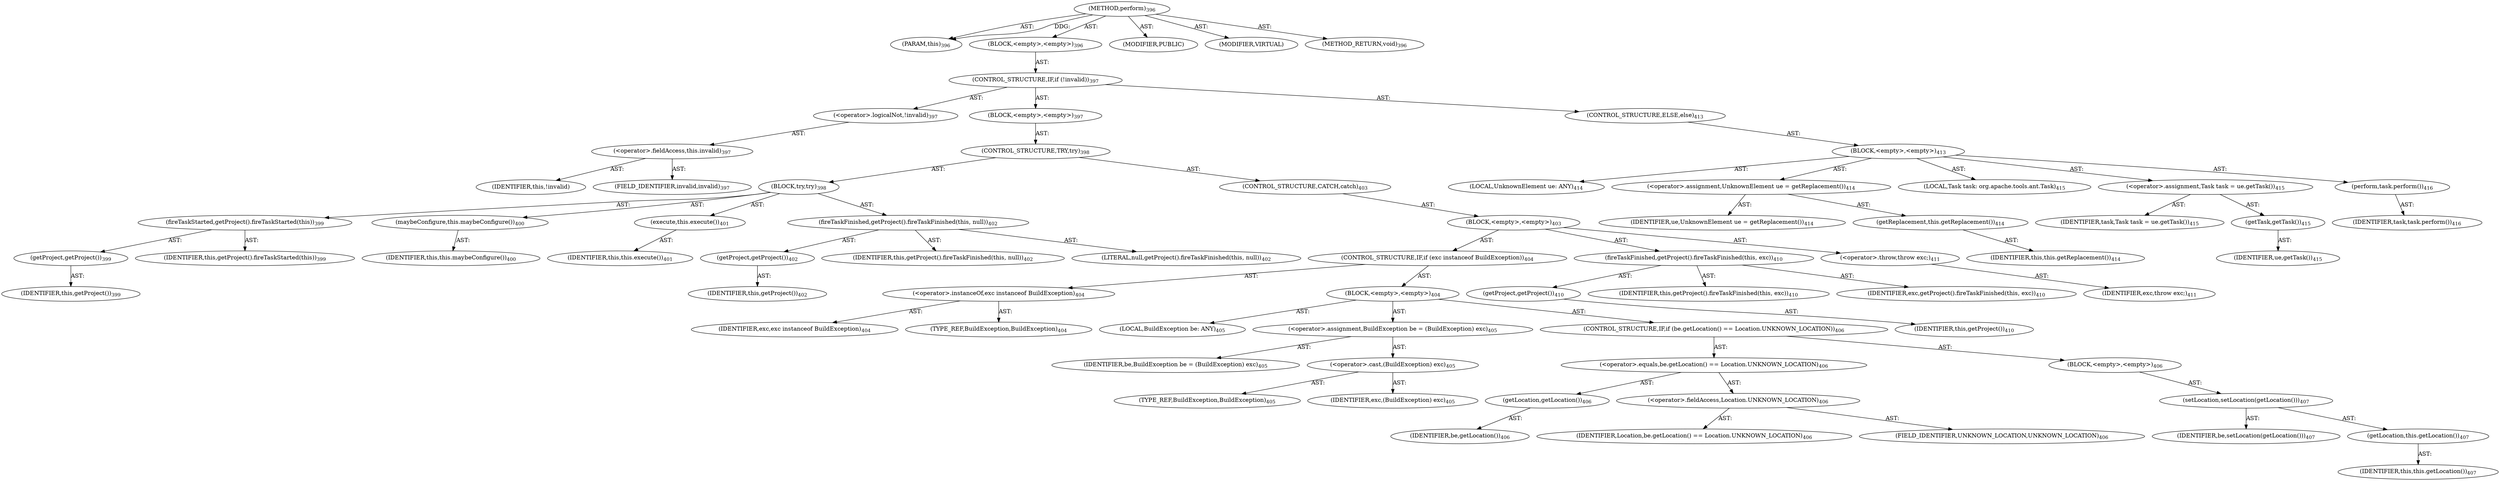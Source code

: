 digraph "perform" {  
"111669149719" [label = <(METHOD,perform)<SUB>396</SUB>> ]
"115964117007" [label = <(PARAM,this)<SUB>396</SUB>> ]
"25769803804" [label = <(BLOCK,&lt;empty&gt;,&lt;empty&gt;)<SUB>396</SUB>> ]
"47244640261" [label = <(CONTROL_STRUCTURE,IF,if (!invalid))<SUB>397</SUB>> ]
"30064771125" [label = <(&lt;operator&gt;.logicalNot,!invalid)<SUB>397</SUB>> ]
"30064771126" [label = <(&lt;operator&gt;.fieldAccess,this.invalid)<SUB>397</SUB>> ]
"68719476804" [label = <(IDENTIFIER,this,!invalid)> ]
"55834574872" [label = <(FIELD_IDENTIFIER,invalid,invalid)<SUB>397</SUB>> ]
"25769803805" [label = <(BLOCK,&lt;empty&gt;,&lt;empty&gt;)<SUB>397</SUB>> ]
"47244640262" [label = <(CONTROL_STRUCTURE,TRY,try)<SUB>398</SUB>> ]
"25769803806" [label = <(BLOCK,try,try)<SUB>398</SUB>> ]
"30064771127" [label = <(fireTaskStarted,getProject().fireTaskStarted(this))<SUB>399</SUB>> ]
"30064771128" [label = <(getProject,getProject())<SUB>399</SUB>> ]
"68719476755" [label = <(IDENTIFIER,this,getProject())<SUB>399</SUB>> ]
"68719476754" [label = <(IDENTIFIER,this,getProject().fireTaskStarted(this))<SUB>399</SUB>> ]
"30064771129" [label = <(maybeConfigure,this.maybeConfigure())<SUB>400</SUB>> ]
"68719476756" [label = <(IDENTIFIER,this,this.maybeConfigure())<SUB>400</SUB>> ]
"30064771130" [label = <(execute,this.execute())<SUB>401</SUB>> ]
"68719476757" [label = <(IDENTIFIER,this,this.execute())<SUB>401</SUB>> ]
"30064771131" [label = <(fireTaskFinished,getProject().fireTaskFinished(this, null))<SUB>402</SUB>> ]
"30064771132" [label = <(getProject,getProject())<SUB>402</SUB>> ]
"68719476759" [label = <(IDENTIFIER,this,getProject())<SUB>402</SUB>> ]
"68719476758" [label = <(IDENTIFIER,this,getProject().fireTaskFinished(this, null))<SUB>402</SUB>> ]
"90194313219" [label = <(LITERAL,null,getProject().fireTaskFinished(this, null))<SUB>402</SUB>> ]
"47244640263" [label = <(CONTROL_STRUCTURE,CATCH,catch)<SUB>403</SUB>> ]
"25769803807" [label = <(BLOCK,&lt;empty&gt;,&lt;empty&gt;)<SUB>403</SUB>> ]
"47244640264" [label = <(CONTROL_STRUCTURE,IF,if (exc instanceof BuildException))<SUB>404</SUB>> ]
"30064771133" [label = <(&lt;operator&gt;.instanceOf,exc instanceof BuildException)<SUB>404</SUB>> ]
"68719476805" [label = <(IDENTIFIER,exc,exc instanceof BuildException)<SUB>404</SUB>> ]
"180388626432" [label = <(TYPE_REF,BuildException,BuildException)<SUB>404</SUB>> ]
"25769803808" [label = <(BLOCK,&lt;empty&gt;,&lt;empty&gt;)<SUB>404</SUB>> ]
"94489280512" [label = <(LOCAL,BuildException be: ANY)<SUB>405</SUB>> ]
"30064771134" [label = <(&lt;operator&gt;.assignment,BuildException be = (BuildException) exc)<SUB>405</SUB>> ]
"68719476806" [label = <(IDENTIFIER,be,BuildException be = (BuildException) exc)<SUB>405</SUB>> ]
"30064771135" [label = <(&lt;operator&gt;.cast,(BuildException) exc)<SUB>405</SUB>> ]
"180388626433" [label = <(TYPE_REF,BuildException,BuildException)<SUB>405</SUB>> ]
"68719476807" [label = <(IDENTIFIER,exc,(BuildException) exc)<SUB>405</SUB>> ]
"47244640265" [label = <(CONTROL_STRUCTURE,IF,if (be.getLocation() == Location.UNKNOWN_LOCATION))<SUB>406</SUB>> ]
"30064771136" [label = <(&lt;operator&gt;.equals,be.getLocation() == Location.UNKNOWN_LOCATION)<SUB>406</SUB>> ]
"30064771137" [label = <(getLocation,getLocation())<SUB>406</SUB>> ]
"68719476808" [label = <(IDENTIFIER,be,getLocation())<SUB>406</SUB>> ]
"30064771138" [label = <(&lt;operator&gt;.fieldAccess,Location.UNKNOWN_LOCATION)<SUB>406</SUB>> ]
"68719476809" [label = <(IDENTIFIER,Location,be.getLocation() == Location.UNKNOWN_LOCATION)<SUB>406</SUB>> ]
"55834574873" [label = <(FIELD_IDENTIFIER,UNKNOWN_LOCATION,UNKNOWN_LOCATION)<SUB>406</SUB>> ]
"25769803809" [label = <(BLOCK,&lt;empty&gt;,&lt;empty&gt;)<SUB>406</SUB>> ]
"30064771139" [label = <(setLocation,setLocation(getLocation()))<SUB>407</SUB>> ]
"68719476810" [label = <(IDENTIFIER,be,setLocation(getLocation()))<SUB>407</SUB>> ]
"30064771140" [label = <(getLocation,this.getLocation())<SUB>407</SUB>> ]
"68719476760" [label = <(IDENTIFIER,this,this.getLocation())<SUB>407</SUB>> ]
"30064771141" [label = <(fireTaskFinished,getProject().fireTaskFinished(this, exc))<SUB>410</SUB>> ]
"30064771142" [label = <(getProject,getProject())<SUB>410</SUB>> ]
"68719476762" [label = <(IDENTIFIER,this,getProject())<SUB>410</SUB>> ]
"68719476761" [label = <(IDENTIFIER,this,getProject().fireTaskFinished(this, exc))<SUB>410</SUB>> ]
"68719476811" [label = <(IDENTIFIER,exc,getProject().fireTaskFinished(this, exc))<SUB>410</SUB>> ]
"30064771143" [label = <(&lt;operator&gt;.throw,throw exc;)<SUB>411</SUB>> ]
"68719476812" [label = <(IDENTIFIER,exc,throw exc;)<SUB>411</SUB>> ]
"47244640266" [label = <(CONTROL_STRUCTURE,ELSE,else)<SUB>413</SUB>> ]
"25769803810" [label = <(BLOCK,&lt;empty&gt;,&lt;empty&gt;)<SUB>413</SUB>> ]
"94489280513" [label = <(LOCAL,UnknownElement ue: ANY)<SUB>414</SUB>> ]
"30064771144" [label = <(&lt;operator&gt;.assignment,UnknownElement ue = getReplacement())<SUB>414</SUB>> ]
"68719476813" [label = <(IDENTIFIER,ue,UnknownElement ue = getReplacement())<SUB>414</SUB>> ]
"30064771145" [label = <(getReplacement,this.getReplacement())<SUB>414</SUB>> ]
"68719476763" [label = <(IDENTIFIER,this,this.getReplacement())<SUB>414</SUB>> ]
"94489280514" [label = <(LOCAL,Task task: org.apache.tools.ant.Task)<SUB>415</SUB>> ]
"30064771146" [label = <(&lt;operator&gt;.assignment,Task task = ue.getTask())<SUB>415</SUB>> ]
"68719476814" [label = <(IDENTIFIER,task,Task task = ue.getTask())<SUB>415</SUB>> ]
"30064771147" [label = <(getTask,getTask())<SUB>415</SUB>> ]
"68719476815" [label = <(IDENTIFIER,ue,getTask())<SUB>415</SUB>> ]
"30064771148" [label = <(perform,task.perform())<SUB>416</SUB>> ]
"68719476816" [label = <(IDENTIFIER,task,task.perform())<SUB>416</SUB>> ]
"133143986229" [label = <(MODIFIER,PUBLIC)> ]
"133143986230" [label = <(MODIFIER,VIRTUAL)> ]
"128849018903" [label = <(METHOD_RETURN,void)<SUB>396</SUB>> ]
  "111669149719" -> "115964117007"  [ label = "AST: "] 
  "111669149719" -> "25769803804"  [ label = "AST: "] 
  "111669149719" -> "133143986229"  [ label = "AST: "] 
  "111669149719" -> "133143986230"  [ label = "AST: "] 
  "111669149719" -> "128849018903"  [ label = "AST: "] 
  "25769803804" -> "47244640261"  [ label = "AST: "] 
  "47244640261" -> "30064771125"  [ label = "AST: "] 
  "47244640261" -> "25769803805"  [ label = "AST: "] 
  "47244640261" -> "47244640266"  [ label = "AST: "] 
  "30064771125" -> "30064771126"  [ label = "AST: "] 
  "30064771126" -> "68719476804"  [ label = "AST: "] 
  "30064771126" -> "55834574872"  [ label = "AST: "] 
  "25769803805" -> "47244640262"  [ label = "AST: "] 
  "47244640262" -> "25769803806"  [ label = "AST: "] 
  "47244640262" -> "47244640263"  [ label = "AST: "] 
  "25769803806" -> "30064771127"  [ label = "AST: "] 
  "25769803806" -> "30064771129"  [ label = "AST: "] 
  "25769803806" -> "30064771130"  [ label = "AST: "] 
  "25769803806" -> "30064771131"  [ label = "AST: "] 
  "30064771127" -> "30064771128"  [ label = "AST: "] 
  "30064771127" -> "68719476754"  [ label = "AST: "] 
  "30064771128" -> "68719476755"  [ label = "AST: "] 
  "30064771129" -> "68719476756"  [ label = "AST: "] 
  "30064771130" -> "68719476757"  [ label = "AST: "] 
  "30064771131" -> "30064771132"  [ label = "AST: "] 
  "30064771131" -> "68719476758"  [ label = "AST: "] 
  "30064771131" -> "90194313219"  [ label = "AST: "] 
  "30064771132" -> "68719476759"  [ label = "AST: "] 
  "47244640263" -> "25769803807"  [ label = "AST: "] 
  "25769803807" -> "47244640264"  [ label = "AST: "] 
  "25769803807" -> "30064771141"  [ label = "AST: "] 
  "25769803807" -> "30064771143"  [ label = "AST: "] 
  "47244640264" -> "30064771133"  [ label = "AST: "] 
  "47244640264" -> "25769803808"  [ label = "AST: "] 
  "30064771133" -> "68719476805"  [ label = "AST: "] 
  "30064771133" -> "180388626432"  [ label = "AST: "] 
  "25769803808" -> "94489280512"  [ label = "AST: "] 
  "25769803808" -> "30064771134"  [ label = "AST: "] 
  "25769803808" -> "47244640265"  [ label = "AST: "] 
  "30064771134" -> "68719476806"  [ label = "AST: "] 
  "30064771134" -> "30064771135"  [ label = "AST: "] 
  "30064771135" -> "180388626433"  [ label = "AST: "] 
  "30064771135" -> "68719476807"  [ label = "AST: "] 
  "47244640265" -> "30064771136"  [ label = "AST: "] 
  "47244640265" -> "25769803809"  [ label = "AST: "] 
  "30064771136" -> "30064771137"  [ label = "AST: "] 
  "30064771136" -> "30064771138"  [ label = "AST: "] 
  "30064771137" -> "68719476808"  [ label = "AST: "] 
  "30064771138" -> "68719476809"  [ label = "AST: "] 
  "30064771138" -> "55834574873"  [ label = "AST: "] 
  "25769803809" -> "30064771139"  [ label = "AST: "] 
  "30064771139" -> "68719476810"  [ label = "AST: "] 
  "30064771139" -> "30064771140"  [ label = "AST: "] 
  "30064771140" -> "68719476760"  [ label = "AST: "] 
  "30064771141" -> "30064771142"  [ label = "AST: "] 
  "30064771141" -> "68719476761"  [ label = "AST: "] 
  "30064771141" -> "68719476811"  [ label = "AST: "] 
  "30064771142" -> "68719476762"  [ label = "AST: "] 
  "30064771143" -> "68719476812"  [ label = "AST: "] 
  "47244640266" -> "25769803810"  [ label = "AST: "] 
  "25769803810" -> "94489280513"  [ label = "AST: "] 
  "25769803810" -> "30064771144"  [ label = "AST: "] 
  "25769803810" -> "94489280514"  [ label = "AST: "] 
  "25769803810" -> "30064771146"  [ label = "AST: "] 
  "25769803810" -> "30064771148"  [ label = "AST: "] 
  "30064771144" -> "68719476813"  [ label = "AST: "] 
  "30064771144" -> "30064771145"  [ label = "AST: "] 
  "30064771145" -> "68719476763"  [ label = "AST: "] 
  "30064771146" -> "68719476814"  [ label = "AST: "] 
  "30064771146" -> "30064771147"  [ label = "AST: "] 
  "30064771147" -> "68719476815"  [ label = "AST: "] 
  "30064771148" -> "68719476816"  [ label = "AST: "] 
  "111669149719" -> "115964117007"  [ label = "DDG: "] 
}
